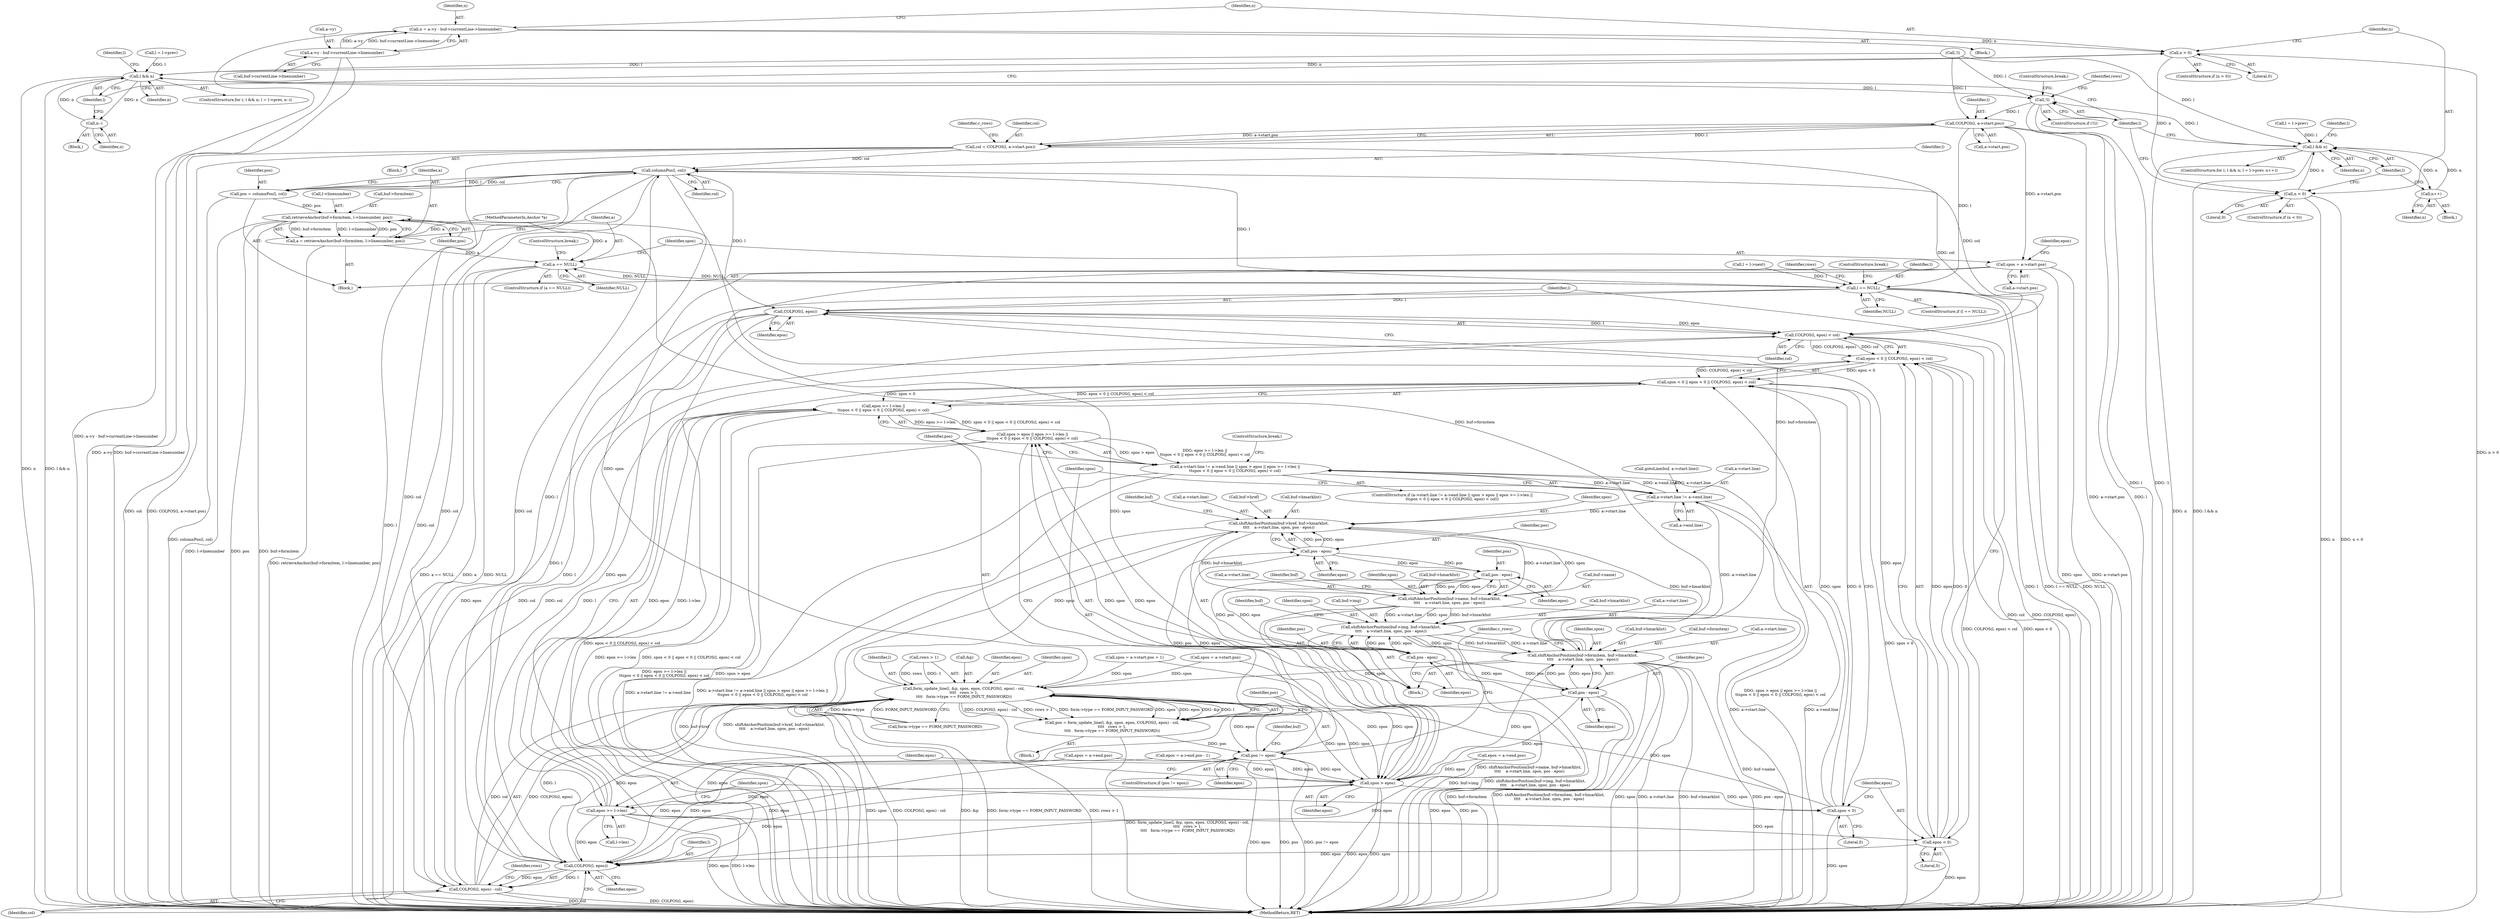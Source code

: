digraph "0_w3m_7fdc83b0364005a0b5ed869230dd81752ba022e8@integer" {
"1000280" [label="(Call,n = a->y - buf->currentLine->linenumber)"];
"1000282" [label="(Call,a->y - buf->currentLine->linenumber)"];
"1000292" [label="(Call,n > 0)"];
"1000296" [label="(Call,l && n)"];
"1000305" [label="(Call,n--)"];
"1000325" [label="(Call,!l)"];
"1000340" [label="(Call,COLPOS(l, a->start.pos))"];
"1000338" [label="(Call,col = COLPOS(l, a->start.pos))"];
"1000375" [label="(Call,columnPos(l, col))"];
"1000373" [label="(Call,pos = columnPos(l, col))"];
"1000380" [label="(Call,retrieveAnchor(buf->formitem, l->linenumber, pos))"];
"1000378" [label="(Call,a = retrieveAnchor(buf->formitem, l->linenumber, pos))"];
"1000389" [label="(Call,a == NULL)"];
"1000364" [label="(Call,l == NULL)"];
"1000439" [label="(Call,COLPOS(l, epos))"];
"1000438" [label="(Call,COLPOS(l, epos) < col)"];
"1000434" [label="(Call,epos < 0 || COLPOS(l, epos) < col)"];
"1000430" [label="(Call,spos < 0 || epos < 0 || COLPOS(l, epos) < col)"];
"1000424" [label="(Call,epos >= l->len ||\n\t\tspos < 0 || epos < 0 || COLPOS(l, epos) < col)"];
"1000420" [label="(Call,spos > epos || epos >= l->len ||\n\t\tspos < 0 || epos < 0 || COLPOS(l, epos) < col)"];
"1000408" [label="(Call,a->start.line != a->end.line || spos > epos || epos >= l->len ||\n\t\tspos < 0 || epos < 0 || COLPOS(l, epos) < col)"];
"1000452" [label="(Call,COLPOS(l, epos) - col)"];
"1000446" [label="(Call,form_update_line(l, &p, spos, epos, COLPOS(l, epos) - col,\n\t\t\t\t   rows > 1,\n\t\t\t\t   form->type == FORM_INPUT_PASSWORD))"];
"1000421" [label="(Call,spos > epos)"];
"1000425" [label="(Call,epos >= l->len)"];
"1000435" [label="(Call,epos < 0)"];
"1000453" [label="(Call,COLPOS(l, epos))"];
"1000431" [label="(Call,spos < 0)"];
"1000444" [label="(Call,pos = form_update_line(l, &p, spos, epos, COLPOS(l, epos) - col,\n\t\t\t\t   rows > 1,\n\t\t\t\t   form->type == FORM_INPUT_PASSWORD))"];
"1000466" [label="(Call,pos != epos)"];
"1000483" [label="(Call,pos - epos)"];
"1000470" [label="(Call,shiftAnchorPosition(buf->href, buf->hmarklist,\n\t\t\t\t    a->start.line, spos, pos - epos))"];
"1000486" [label="(Call,shiftAnchorPosition(buf->name, buf->hmarklist,\n\t\t\t\t    a->start.line, spos, pos - epos))"];
"1000502" [label="(Call,shiftAnchorPosition(buf->img, buf->hmarklist,\n\t\t\t\t    a->start.line, spos, pos - epos))"];
"1000518" [label="(Call,shiftAnchorPosition(buf->formitem, buf->hmarklist,\n\t\t\t\t    a->start.line, spos, pos - epos))"];
"1000409" [label="(Call,a->start.line != a->end.line)"];
"1000499" [label="(Call,pos - epos)"];
"1000515" [label="(Call,pos - epos)"];
"1000531" [label="(Call,pos - epos)"];
"1000393" [label="(Call,spos = a->start.pos)"];
"1000309" [label="(Call,n < 0)"];
"1000313" [label="(Call,l && n)"];
"1000322" [label="(Call,n++)"];
"1000441" [label="(Identifier,epos)"];
"1000530" [label="(Identifier,spos)"];
"1000457" [label="(Call,rows > 1)"];
"1000487" [label="(Call,buf->name)"];
"1000389" [label="(Call,a == NULL)"];
"1000484" [label="(Identifier,pos)"];
"1000520" [label="(Identifier,buf)"];
"1000454" [label="(Identifier,l)"];
"1000293" [label="(Identifier,n)"];
"1000339" [label="(Identifier,col)"];
"1000466" [label="(Call,pos != epos)"];
"1000325" [label="(Call,!l)"];
"1000436" [label="(Identifier,epos)"];
"1000298" [label="(Identifier,n)"];
"1000422" [label="(Identifier,spos)"];
"1000392" [label="(ControlStructure,break;)"];
"1000533" [label="(Identifier,epos)"];
"1000431" [label="(Call,spos < 0)"];
"1000324" [label="(ControlStructure,if (!l))"];
"1000435" [label="(Call,epos < 0)"];
"1000427" [label="(Call,l->len)"];
"1000453" [label="(Call,COLPOS(l, epos))"];
"1000514" [label="(Identifier,spos)"];
"1000448" [label="(Call,&p)"];
"1000296" [label="(Call,l && n)"];
"1000522" [label="(Call,buf->hmarklist)"];
"1000390" [label="(Identifier,a)"];
"1000469" [label="(Block,)"];
"1000315" [label="(Identifier,n)"];
"1000378" [label="(Call,a = retrieveAnchor(buf->formitem, l->linenumber, pos))"];
"1000485" [label="(Identifier,epos)"];
"1000458" [label="(Identifier,rows)"];
"1000444" [label="(Call,pos = form_update_line(l, &p, spos, epos, COLPOS(l, epos) - col,\n\t\t\t\t   rows > 1,\n\t\t\t\t   form->type == FORM_INPUT_PASSWORD))"];
"1000493" [label="(Call,a->start.line)"];
"1000342" [label="(Call,a->start.pos)"];
"1000483" [label="(Call,pos - epos)"];
"1000501" [label="(Identifier,epos)"];
"1000338" [label="(Call,col = COLPOS(l, a->start.pos))"];
"1000460" [label="(Call,form->type == FORM_INPUT_PASSWORD)"];
"1000357" [label="(Call,l = l->next)"];
"1000306" [label="(Identifier,n)"];
"1000388" [label="(ControlStructure,if (a == NULL))"];
"1000500" [label="(Identifier,pos)"];
"1000322" [label="(Call,n++)"];
"1000291" [label="(ControlStructure,if (n > 0))"];
"1000269" [label="(Call,!l)"];
"1000297" [label="(Identifier,l)"];
"1000311" [label="(Literal,0)"];
"1000317" [label="(Call,l = l->prev)"];
"1000381" [label="(Call,buf->formitem)"];
"1000294" [label="(Literal,0)"];
"1000374" [label="(Identifier,pos)"];
"1000432" [label="(Identifier,spos)"];
"1000387" [label="(Identifier,pos)"];
"1000477" [label="(Call,a->start.line)"];
"1000451" [label="(Identifier,epos)"];
"1000518" [label="(Call,shiftAnchorPosition(buf->formitem, buf->hmarklist,\n\t\t\t\t    a->start.line, spos, pos - epos))"];
"1000467" [label="(Identifier,pos)"];
"1000283" [label="(Call,a->y)"];
"1000394" [label="(Identifier,spos)"];
"1000366" [label="(Identifier,NULL)"];
"1000515" [label="(Call,pos - epos)"];
"1000401" [label="(Identifier,epos)"];
"1000312" [label="(ControlStructure,for (; l && n; l = l->prev, n++))"];
"1000450" [label="(Identifier,spos)"];
"1000280" [label="(Call,n = a->y - buf->currentLine->linenumber)"];
"1000301" [label="(Identifier,l)"];
"1000471" [label="(Call,buf->href)"];
"1000499" [label="(Call,pos - epos)"];
"1000370" [label="(Identifier,rows)"];
"1000486" [label="(Call,shiftAnchorPosition(buf->name, buf->hmarklist,\n\t\t\t\t    a->start.line, spos, pos - epos))"];
"1000299" [label="(Block,)"];
"1000376" [label="(Identifier,l)"];
"1000472" [label="(Identifier,buf)"];
"1000318" [label="(Identifier,l)"];
"1000465" [label="(ControlStructure,if (pos != epos))"];
"1000121" [label="(Call,gotoLine(buf, a->start.line))"];
"1000305" [label="(Call,n--)"];
"1000445" [label="(Identifier,pos)"];
"1000439" [label="(Call,COLPOS(l, epos))"];
"1000367" [label="(ControlStructure,break;)"];
"1000314" [label="(Identifier,l)"];
"1000440" [label="(Identifier,l)"];
"1000426" [label="(Identifier,epos)"];
"1000310" [label="(Identifier,n)"];
"1000165" [label="(Call,epos = a->end.pos - 1)"];
"1000468" [label="(Identifier,epos)"];
"1000323" [label="(Identifier,n)"];
"1000519" [label="(Call,buf->formitem)"];
"1000295" [label="(ControlStructure,for (; l && n; l = l->prev, n--))"];
"1000282" [label="(Call,a->y - buf->currentLine->linenumber)"];
"1000286" [label="(Call,buf->currentLine->linenumber)"];
"1000300" [label="(Call,l = l->prev)"];
"1000423" [label="(Identifier,epos)"];
"1000379" [label="(Identifier,a)"];
"1000156" [label="(Call,spos = a->start.pos + 1)"];
"1000363" [label="(ControlStructure,if (l == NULL))"];
"1000420" [label="(Call,spos > epos || epos >= l->len ||\n\t\tspos < 0 || epos < 0 || COLPOS(l, epos) < col)"];
"1000504" [label="(Identifier,buf)"];
"1000281" [label="(Identifier,n)"];
"1000434" [label="(Call,epos < 0 || COLPOS(l, epos) < col)"];
"1000326" [label="(Identifier,l)"];
"1000380" [label="(Call,retrieveAnchor(buf->formitem, l->linenumber, pos))"];
"1000313" [label="(Call,l && n)"];
"1000292" [label="(Call,n > 0)"];
"1000446" [label="(Call,form_update_line(l, &p, spos, epos, COLPOS(l, epos) - col,\n\t\t\t\t   rows > 1,\n\t\t\t\t   form->type == FORM_INPUT_PASSWORD))"];
"1000147" [label="(Call,epos = a->end.pos)"];
"1000503" [label="(Call,buf->img)"];
"1000525" [label="(Call,a->start.line)"];
"1000517" [label="(Identifier,epos)"];
"1000384" [label="(Call,l->linenumber)"];
"1000456" [label="(Identifier,col)"];
"1000470" [label="(Call,shiftAnchorPosition(buf->href, buf->hmarklist,\n\t\t\t\t    a->start.line, spos, pos - epos))"];
"1000308" [label="(ControlStructure,if (n < 0))"];
"1000340" [label="(Call,COLPOS(l, a->start.pos))"];
"1000373" [label="(Call,pos = columnPos(l, col))"];
"1000474" [label="(Call,buf->hmarklist)"];
"1000430" [label="(Call,spos < 0 || epos < 0 || COLPOS(l, epos) < col)"];
"1000506" [label="(Call,buf->hmarklist)"];
"1000372" [label="(Block,)"];
"1000327" [label="(ControlStructure,break;)"];
"1000425" [label="(Call,epos >= l->len)"];
"1000393" [label="(Call,spos = a->start.pos)"];
"1000377" [label="(Identifier,col)"];
"1000452" [label="(Call,COLPOS(l, epos) - col)"];
"1000409" [label="(Call,a->start.line != a->end.line)"];
"1000140" [label="(Call,spos = a->start.pos)"];
"1000316" [label="(Block,)"];
"1000362" [label="(Block,)"];
"1000502" [label="(Call,shiftAnchorPosition(buf->img, buf->hmarklist,\n\t\t\t\t    a->start.line, spos, pos - epos))"];
"1000424" [label="(Call,epos >= l->len ||\n\t\tspos < 0 || epos < 0 || COLPOS(l, epos) < col)"];
"1000443" [label="(ControlStructure,break;)"];
"1000341" [label="(Identifier,l)"];
"1000498" [label="(Identifier,spos)"];
"1000438" [label="(Call,COLPOS(l, epos) < col)"];
"1000482" [label="(Identifier,spos)"];
"1000516" [label="(Identifier,pos)"];
"1000447" [label="(Identifier,l)"];
"1000455" [label="(Identifier,epos)"];
"1000509" [label="(Call,a->start.line)"];
"1000531" [label="(Call,pos - epos)"];
"1000349" [label="(Identifier,c_rows)"];
"1000408" [label="(Call,a->start.line != a->end.line || spos > epos || epos >= l->len ||\n\t\tspos < 0 || epos < 0 || COLPOS(l, epos) < col)"];
"1000532" [label="(Identifier,pos)"];
"1000400" [label="(Call,epos = a->end.pos)"];
"1000437" [label="(Literal,0)"];
"1000356" [label="(Identifier,c_rows)"];
"1000488" [label="(Identifier,buf)"];
"1000364" [label="(Call,l == NULL)"];
"1000395" [label="(Call,a->start.pos)"];
"1000541" [label="(MethodReturn,RET)"];
"1000433" [label="(Literal,0)"];
"1000442" [label="(Identifier,col)"];
"1000410" [label="(Call,a->start.line)"];
"1000407" [label="(ControlStructure,if (a->start.line != a->end.line || spos > epos || epos >= l->len ||\n\t\tspos < 0 || epos < 0 || COLPOS(l, epos) < col))"];
"1000391" [label="(Identifier,NULL)"];
"1000490" [label="(Call,buf->hmarklist)"];
"1000415" [label="(Call,a->end.line)"];
"1000421" [label="(Call,spos > epos)"];
"1000329" [label="(Identifier,rows)"];
"1000365" [label="(Identifier,l)"];
"1000178" [label="(Block,)"];
"1000375" [label="(Call,columnPos(l, col))"];
"1000278" [label="(Block,)"];
"1000101" [label="(MethodParameterIn,Anchor *a)"];
"1000309" [label="(Call,n < 0)"];
"1000280" -> "1000278"  [label="AST: "];
"1000280" -> "1000282"  [label="CFG: "];
"1000281" -> "1000280"  [label="AST: "];
"1000282" -> "1000280"  [label="AST: "];
"1000293" -> "1000280"  [label="CFG: "];
"1000280" -> "1000541"  [label="DDG: a->y - buf->currentLine->linenumber"];
"1000282" -> "1000280"  [label="DDG: a->y"];
"1000282" -> "1000280"  [label="DDG: buf->currentLine->linenumber"];
"1000280" -> "1000292"  [label="DDG: n"];
"1000282" -> "1000286"  [label="CFG: "];
"1000283" -> "1000282"  [label="AST: "];
"1000286" -> "1000282"  [label="AST: "];
"1000282" -> "1000541"  [label="DDG: buf->currentLine->linenumber"];
"1000282" -> "1000541"  [label="DDG: a->y"];
"1000292" -> "1000291"  [label="AST: "];
"1000292" -> "1000294"  [label="CFG: "];
"1000293" -> "1000292"  [label="AST: "];
"1000294" -> "1000292"  [label="AST: "];
"1000297" -> "1000292"  [label="CFG: "];
"1000310" -> "1000292"  [label="CFG: "];
"1000292" -> "1000541"  [label="DDG: n > 0"];
"1000292" -> "1000296"  [label="DDG: n"];
"1000292" -> "1000309"  [label="DDG: n"];
"1000296" -> "1000295"  [label="AST: "];
"1000296" -> "1000297"  [label="CFG: "];
"1000296" -> "1000298"  [label="CFG: "];
"1000297" -> "1000296"  [label="AST: "];
"1000298" -> "1000296"  [label="AST: "];
"1000301" -> "1000296"  [label="CFG: "];
"1000326" -> "1000296"  [label="CFG: "];
"1000296" -> "1000541"  [label="DDG: n"];
"1000296" -> "1000541"  [label="DDG: l && n"];
"1000300" -> "1000296"  [label="DDG: l"];
"1000269" -> "1000296"  [label="DDG: l"];
"1000305" -> "1000296"  [label="DDG: n"];
"1000296" -> "1000305"  [label="DDG: n"];
"1000296" -> "1000325"  [label="DDG: l"];
"1000305" -> "1000299"  [label="AST: "];
"1000305" -> "1000306"  [label="CFG: "];
"1000306" -> "1000305"  [label="AST: "];
"1000297" -> "1000305"  [label="CFG: "];
"1000325" -> "1000324"  [label="AST: "];
"1000325" -> "1000326"  [label="CFG: "];
"1000326" -> "1000325"  [label="AST: "];
"1000327" -> "1000325"  [label="CFG: "];
"1000329" -> "1000325"  [label="CFG: "];
"1000325" -> "1000541"  [label="DDG: l"];
"1000325" -> "1000541"  [label="DDG: !l"];
"1000269" -> "1000325"  [label="DDG: l"];
"1000313" -> "1000325"  [label="DDG: l"];
"1000325" -> "1000340"  [label="DDG: l"];
"1000340" -> "1000338"  [label="AST: "];
"1000340" -> "1000342"  [label="CFG: "];
"1000341" -> "1000340"  [label="AST: "];
"1000342" -> "1000340"  [label="AST: "];
"1000338" -> "1000340"  [label="CFG: "];
"1000340" -> "1000541"  [label="DDG: a->start.pos"];
"1000340" -> "1000541"  [label="DDG: l"];
"1000340" -> "1000338"  [label="DDG: l"];
"1000340" -> "1000338"  [label="DDG: a->start.pos"];
"1000269" -> "1000340"  [label="DDG: l"];
"1000340" -> "1000364"  [label="DDG: l"];
"1000340" -> "1000393"  [label="DDG: a->start.pos"];
"1000338" -> "1000178"  [label="AST: "];
"1000339" -> "1000338"  [label="AST: "];
"1000349" -> "1000338"  [label="CFG: "];
"1000338" -> "1000541"  [label="DDG: col"];
"1000338" -> "1000541"  [label="DDG: COLPOS(l, a->start.pos)"];
"1000338" -> "1000375"  [label="DDG: col"];
"1000338" -> "1000438"  [label="DDG: col"];
"1000338" -> "1000452"  [label="DDG: col"];
"1000375" -> "1000373"  [label="AST: "];
"1000375" -> "1000377"  [label="CFG: "];
"1000376" -> "1000375"  [label="AST: "];
"1000377" -> "1000375"  [label="AST: "];
"1000373" -> "1000375"  [label="CFG: "];
"1000375" -> "1000541"  [label="DDG: l"];
"1000375" -> "1000541"  [label="DDG: col"];
"1000375" -> "1000373"  [label="DDG: l"];
"1000375" -> "1000373"  [label="DDG: col"];
"1000364" -> "1000375"  [label="DDG: l"];
"1000452" -> "1000375"  [label="DDG: col"];
"1000375" -> "1000439"  [label="DDG: l"];
"1000375" -> "1000438"  [label="DDG: col"];
"1000375" -> "1000453"  [label="DDG: l"];
"1000375" -> "1000452"  [label="DDG: col"];
"1000373" -> "1000372"  [label="AST: "];
"1000374" -> "1000373"  [label="AST: "];
"1000379" -> "1000373"  [label="CFG: "];
"1000373" -> "1000541"  [label="DDG: columnPos(l, col)"];
"1000373" -> "1000380"  [label="DDG: pos"];
"1000380" -> "1000378"  [label="AST: "];
"1000380" -> "1000387"  [label="CFG: "];
"1000381" -> "1000380"  [label="AST: "];
"1000384" -> "1000380"  [label="AST: "];
"1000387" -> "1000380"  [label="AST: "];
"1000378" -> "1000380"  [label="CFG: "];
"1000380" -> "1000541"  [label="DDG: l->linenumber"];
"1000380" -> "1000541"  [label="DDG: pos"];
"1000380" -> "1000541"  [label="DDG: buf->formitem"];
"1000380" -> "1000378"  [label="DDG: buf->formitem"];
"1000380" -> "1000378"  [label="DDG: l->linenumber"];
"1000380" -> "1000378"  [label="DDG: pos"];
"1000518" -> "1000380"  [label="DDG: buf->formitem"];
"1000380" -> "1000518"  [label="DDG: buf->formitem"];
"1000378" -> "1000372"  [label="AST: "];
"1000379" -> "1000378"  [label="AST: "];
"1000390" -> "1000378"  [label="CFG: "];
"1000378" -> "1000541"  [label="DDG: retrieveAnchor(buf->formitem, l->linenumber, pos)"];
"1000101" -> "1000378"  [label="DDG: a"];
"1000378" -> "1000389"  [label="DDG: a"];
"1000389" -> "1000388"  [label="AST: "];
"1000389" -> "1000391"  [label="CFG: "];
"1000390" -> "1000389"  [label="AST: "];
"1000391" -> "1000389"  [label="AST: "];
"1000392" -> "1000389"  [label="CFG: "];
"1000394" -> "1000389"  [label="CFG: "];
"1000389" -> "1000541"  [label="DDG: a == NULL"];
"1000389" -> "1000541"  [label="DDG: a"];
"1000389" -> "1000541"  [label="DDG: NULL"];
"1000389" -> "1000364"  [label="DDG: NULL"];
"1000101" -> "1000389"  [label="DDG: a"];
"1000364" -> "1000389"  [label="DDG: NULL"];
"1000364" -> "1000363"  [label="AST: "];
"1000364" -> "1000366"  [label="CFG: "];
"1000365" -> "1000364"  [label="AST: "];
"1000366" -> "1000364"  [label="AST: "];
"1000367" -> "1000364"  [label="CFG: "];
"1000370" -> "1000364"  [label="CFG: "];
"1000364" -> "1000541"  [label="DDG: l"];
"1000364" -> "1000541"  [label="DDG: l == NULL"];
"1000364" -> "1000541"  [label="DDG: NULL"];
"1000357" -> "1000364"  [label="DDG: l"];
"1000364" -> "1000439"  [label="DDG: l"];
"1000364" -> "1000453"  [label="DDG: l"];
"1000439" -> "1000438"  [label="AST: "];
"1000439" -> "1000441"  [label="CFG: "];
"1000440" -> "1000439"  [label="AST: "];
"1000441" -> "1000439"  [label="AST: "];
"1000442" -> "1000439"  [label="CFG: "];
"1000439" -> "1000541"  [label="DDG: l"];
"1000439" -> "1000541"  [label="DDG: epos"];
"1000439" -> "1000438"  [label="DDG: l"];
"1000439" -> "1000438"  [label="DDG: epos"];
"1000435" -> "1000439"  [label="DDG: epos"];
"1000439" -> "1000453"  [label="DDG: l"];
"1000439" -> "1000453"  [label="DDG: epos"];
"1000438" -> "1000434"  [label="AST: "];
"1000438" -> "1000442"  [label="CFG: "];
"1000442" -> "1000438"  [label="AST: "];
"1000434" -> "1000438"  [label="CFG: "];
"1000438" -> "1000541"  [label="DDG: col"];
"1000438" -> "1000541"  [label="DDG: COLPOS(l, epos)"];
"1000438" -> "1000434"  [label="DDG: COLPOS(l, epos)"];
"1000438" -> "1000434"  [label="DDG: col"];
"1000452" -> "1000438"  [label="DDG: col"];
"1000438" -> "1000452"  [label="DDG: col"];
"1000434" -> "1000430"  [label="AST: "];
"1000434" -> "1000435"  [label="CFG: "];
"1000435" -> "1000434"  [label="AST: "];
"1000430" -> "1000434"  [label="CFG: "];
"1000434" -> "1000541"  [label="DDG: COLPOS(l, epos) < col"];
"1000434" -> "1000541"  [label="DDG: epos < 0"];
"1000434" -> "1000430"  [label="DDG: epos < 0"];
"1000434" -> "1000430"  [label="DDG: COLPOS(l, epos) < col"];
"1000435" -> "1000434"  [label="DDG: epos"];
"1000435" -> "1000434"  [label="DDG: 0"];
"1000430" -> "1000424"  [label="AST: "];
"1000430" -> "1000431"  [label="CFG: "];
"1000431" -> "1000430"  [label="AST: "];
"1000424" -> "1000430"  [label="CFG: "];
"1000430" -> "1000541"  [label="DDG: epos < 0 || COLPOS(l, epos) < col"];
"1000430" -> "1000541"  [label="DDG: spos < 0"];
"1000430" -> "1000424"  [label="DDG: spos < 0"];
"1000430" -> "1000424"  [label="DDG: epos < 0 || COLPOS(l, epos) < col"];
"1000431" -> "1000430"  [label="DDG: spos"];
"1000431" -> "1000430"  [label="DDG: 0"];
"1000424" -> "1000420"  [label="AST: "];
"1000424" -> "1000425"  [label="CFG: "];
"1000425" -> "1000424"  [label="AST: "];
"1000420" -> "1000424"  [label="CFG: "];
"1000424" -> "1000541"  [label="DDG: epos >= l->len"];
"1000424" -> "1000541"  [label="DDG: spos < 0 || epos < 0 || COLPOS(l, epos) < col"];
"1000424" -> "1000420"  [label="DDG: epos >= l->len"];
"1000424" -> "1000420"  [label="DDG: spos < 0 || epos < 0 || COLPOS(l, epos) < col"];
"1000425" -> "1000424"  [label="DDG: epos"];
"1000425" -> "1000424"  [label="DDG: l->len"];
"1000420" -> "1000408"  [label="AST: "];
"1000420" -> "1000421"  [label="CFG: "];
"1000421" -> "1000420"  [label="AST: "];
"1000408" -> "1000420"  [label="CFG: "];
"1000420" -> "1000541"  [label="DDG: epos >= l->len ||\n\t\tspos < 0 || epos < 0 || COLPOS(l, epos) < col"];
"1000420" -> "1000541"  [label="DDG: spos > epos"];
"1000420" -> "1000408"  [label="DDG: spos > epos"];
"1000420" -> "1000408"  [label="DDG: epos >= l->len ||\n\t\tspos < 0 || epos < 0 || COLPOS(l, epos) < col"];
"1000421" -> "1000420"  [label="DDG: spos"];
"1000421" -> "1000420"  [label="DDG: epos"];
"1000408" -> "1000407"  [label="AST: "];
"1000408" -> "1000409"  [label="CFG: "];
"1000409" -> "1000408"  [label="AST: "];
"1000443" -> "1000408"  [label="CFG: "];
"1000445" -> "1000408"  [label="CFG: "];
"1000408" -> "1000541"  [label="DDG: a->start.line != a->end.line"];
"1000408" -> "1000541"  [label="DDG: a->start.line != a->end.line || spos > epos || epos >= l->len ||\n\t\tspos < 0 || epos < 0 || COLPOS(l, epos) < col"];
"1000408" -> "1000541"  [label="DDG: spos > epos || epos >= l->len ||\n\t\tspos < 0 || epos < 0 || COLPOS(l, epos) < col"];
"1000409" -> "1000408"  [label="DDG: a->start.line"];
"1000409" -> "1000408"  [label="DDG: a->end.line"];
"1000452" -> "1000446"  [label="AST: "];
"1000452" -> "1000456"  [label="CFG: "];
"1000453" -> "1000452"  [label="AST: "];
"1000456" -> "1000452"  [label="AST: "];
"1000458" -> "1000452"  [label="CFG: "];
"1000452" -> "1000541"  [label="DDG: COLPOS(l, epos)"];
"1000452" -> "1000541"  [label="DDG: col"];
"1000452" -> "1000446"  [label="DDG: COLPOS(l, epos)"];
"1000452" -> "1000446"  [label="DDG: col"];
"1000453" -> "1000452"  [label="DDG: l"];
"1000453" -> "1000452"  [label="DDG: epos"];
"1000446" -> "1000444"  [label="AST: "];
"1000446" -> "1000460"  [label="CFG: "];
"1000447" -> "1000446"  [label="AST: "];
"1000448" -> "1000446"  [label="AST: "];
"1000450" -> "1000446"  [label="AST: "];
"1000451" -> "1000446"  [label="AST: "];
"1000457" -> "1000446"  [label="AST: "];
"1000460" -> "1000446"  [label="AST: "];
"1000444" -> "1000446"  [label="CFG: "];
"1000446" -> "1000541"  [label="DDG: form->type == FORM_INPUT_PASSWORD"];
"1000446" -> "1000541"  [label="DDG: rows > 1"];
"1000446" -> "1000541"  [label="DDG: spos"];
"1000446" -> "1000541"  [label="DDG: COLPOS(l, epos) - col"];
"1000446" -> "1000541"  [label="DDG: &p"];
"1000446" -> "1000421"  [label="DDG: spos"];
"1000446" -> "1000444"  [label="DDG: COLPOS(l, epos) - col"];
"1000446" -> "1000444"  [label="DDG: rows > 1"];
"1000446" -> "1000444"  [label="DDG: form->type == FORM_INPUT_PASSWORD"];
"1000446" -> "1000444"  [label="DDG: spos"];
"1000446" -> "1000444"  [label="DDG: epos"];
"1000446" -> "1000444"  [label="DDG: &p"];
"1000446" -> "1000444"  [label="DDG: l"];
"1000453" -> "1000446"  [label="DDG: l"];
"1000453" -> "1000446"  [label="DDG: epos"];
"1000393" -> "1000446"  [label="DDG: spos"];
"1000156" -> "1000446"  [label="DDG: spos"];
"1000140" -> "1000446"  [label="DDG: spos"];
"1000421" -> "1000446"  [label="DDG: spos"];
"1000518" -> "1000446"  [label="DDG: spos"];
"1000431" -> "1000446"  [label="DDG: spos"];
"1000457" -> "1000446"  [label="DDG: rows"];
"1000457" -> "1000446"  [label="DDG: 1"];
"1000460" -> "1000446"  [label="DDG: form->type"];
"1000460" -> "1000446"  [label="DDG: FORM_INPUT_PASSWORD"];
"1000446" -> "1000466"  [label="DDG: epos"];
"1000446" -> "1000470"  [label="DDG: spos"];
"1000421" -> "1000423"  [label="CFG: "];
"1000422" -> "1000421"  [label="AST: "];
"1000423" -> "1000421"  [label="AST: "];
"1000426" -> "1000421"  [label="CFG: "];
"1000421" -> "1000541"  [label="DDG: epos"];
"1000421" -> "1000541"  [label="DDG: spos"];
"1000393" -> "1000421"  [label="DDG: spos"];
"1000156" -> "1000421"  [label="DDG: spos"];
"1000140" -> "1000421"  [label="DDG: spos"];
"1000518" -> "1000421"  [label="DDG: spos"];
"1000531" -> "1000421"  [label="DDG: epos"];
"1000466" -> "1000421"  [label="DDG: epos"];
"1000400" -> "1000421"  [label="DDG: epos"];
"1000165" -> "1000421"  [label="DDG: epos"];
"1000147" -> "1000421"  [label="DDG: epos"];
"1000421" -> "1000425"  [label="DDG: epos"];
"1000421" -> "1000431"  [label="DDG: spos"];
"1000421" -> "1000453"  [label="DDG: epos"];
"1000425" -> "1000427"  [label="CFG: "];
"1000426" -> "1000425"  [label="AST: "];
"1000427" -> "1000425"  [label="AST: "];
"1000432" -> "1000425"  [label="CFG: "];
"1000425" -> "1000541"  [label="DDG: l->len"];
"1000425" -> "1000541"  [label="DDG: epos"];
"1000425" -> "1000435"  [label="DDG: epos"];
"1000425" -> "1000453"  [label="DDG: epos"];
"1000435" -> "1000437"  [label="CFG: "];
"1000436" -> "1000435"  [label="AST: "];
"1000437" -> "1000435"  [label="AST: "];
"1000440" -> "1000435"  [label="CFG: "];
"1000435" -> "1000541"  [label="DDG: epos"];
"1000435" -> "1000453"  [label="DDG: epos"];
"1000453" -> "1000455"  [label="CFG: "];
"1000454" -> "1000453"  [label="AST: "];
"1000455" -> "1000453"  [label="AST: "];
"1000456" -> "1000453"  [label="CFG: "];
"1000531" -> "1000453"  [label="DDG: epos"];
"1000466" -> "1000453"  [label="DDG: epos"];
"1000400" -> "1000453"  [label="DDG: epos"];
"1000165" -> "1000453"  [label="DDG: epos"];
"1000147" -> "1000453"  [label="DDG: epos"];
"1000431" -> "1000433"  [label="CFG: "];
"1000432" -> "1000431"  [label="AST: "];
"1000433" -> "1000431"  [label="AST: "];
"1000436" -> "1000431"  [label="CFG: "];
"1000431" -> "1000541"  [label="DDG: spos"];
"1000444" -> "1000362"  [label="AST: "];
"1000445" -> "1000444"  [label="AST: "];
"1000467" -> "1000444"  [label="CFG: "];
"1000444" -> "1000541"  [label="DDG: form_update_line(l, &p, spos, epos, COLPOS(l, epos) - col,\n\t\t\t\t   rows > 1,\n\t\t\t\t   form->type == FORM_INPUT_PASSWORD)"];
"1000444" -> "1000466"  [label="DDG: pos"];
"1000466" -> "1000465"  [label="AST: "];
"1000466" -> "1000468"  [label="CFG: "];
"1000467" -> "1000466"  [label="AST: "];
"1000468" -> "1000466"  [label="AST: "];
"1000472" -> "1000466"  [label="CFG: "];
"1000356" -> "1000466"  [label="CFG: "];
"1000466" -> "1000541"  [label="DDG: epos"];
"1000466" -> "1000541"  [label="DDG: pos"];
"1000466" -> "1000541"  [label="DDG: pos != epos"];
"1000466" -> "1000483"  [label="DDG: pos"];
"1000466" -> "1000483"  [label="DDG: epos"];
"1000483" -> "1000470"  [label="AST: "];
"1000483" -> "1000485"  [label="CFG: "];
"1000484" -> "1000483"  [label="AST: "];
"1000485" -> "1000483"  [label="AST: "];
"1000470" -> "1000483"  [label="CFG: "];
"1000483" -> "1000470"  [label="DDG: pos"];
"1000483" -> "1000470"  [label="DDG: epos"];
"1000483" -> "1000499"  [label="DDG: pos"];
"1000483" -> "1000499"  [label="DDG: epos"];
"1000470" -> "1000469"  [label="AST: "];
"1000471" -> "1000470"  [label="AST: "];
"1000474" -> "1000470"  [label="AST: "];
"1000477" -> "1000470"  [label="AST: "];
"1000482" -> "1000470"  [label="AST: "];
"1000488" -> "1000470"  [label="CFG: "];
"1000470" -> "1000541"  [label="DDG: buf->href"];
"1000470" -> "1000541"  [label="DDG: shiftAnchorPosition(buf->href, buf->hmarklist,\n\t\t\t\t    a->start.line, spos, pos - epos)"];
"1000518" -> "1000470"  [label="DDG: buf->hmarklist"];
"1000409" -> "1000470"  [label="DDG: a->start.line"];
"1000470" -> "1000486"  [label="DDG: buf->hmarklist"];
"1000470" -> "1000486"  [label="DDG: a->start.line"];
"1000470" -> "1000486"  [label="DDG: spos"];
"1000486" -> "1000469"  [label="AST: "];
"1000486" -> "1000499"  [label="CFG: "];
"1000487" -> "1000486"  [label="AST: "];
"1000490" -> "1000486"  [label="AST: "];
"1000493" -> "1000486"  [label="AST: "];
"1000498" -> "1000486"  [label="AST: "];
"1000499" -> "1000486"  [label="AST: "];
"1000504" -> "1000486"  [label="CFG: "];
"1000486" -> "1000541"  [label="DDG: shiftAnchorPosition(buf->name, buf->hmarklist,\n\t\t\t\t    a->start.line, spos, pos - epos)"];
"1000486" -> "1000541"  [label="DDG: buf->name"];
"1000499" -> "1000486"  [label="DDG: pos"];
"1000499" -> "1000486"  [label="DDG: epos"];
"1000486" -> "1000502"  [label="DDG: buf->hmarklist"];
"1000486" -> "1000502"  [label="DDG: a->start.line"];
"1000486" -> "1000502"  [label="DDG: spos"];
"1000502" -> "1000469"  [label="AST: "];
"1000502" -> "1000515"  [label="CFG: "];
"1000503" -> "1000502"  [label="AST: "];
"1000506" -> "1000502"  [label="AST: "];
"1000509" -> "1000502"  [label="AST: "];
"1000514" -> "1000502"  [label="AST: "];
"1000515" -> "1000502"  [label="AST: "];
"1000520" -> "1000502"  [label="CFG: "];
"1000502" -> "1000541"  [label="DDG: buf->img"];
"1000502" -> "1000541"  [label="DDG: shiftAnchorPosition(buf->img, buf->hmarklist,\n\t\t\t\t    a->start.line, spos, pos - epos)"];
"1000515" -> "1000502"  [label="DDG: pos"];
"1000515" -> "1000502"  [label="DDG: epos"];
"1000502" -> "1000518"  [label="DDG: buf->hmarklist"];
"1000502" -> "1000518"  [label="DDG: a->start.line"];
"1000502" -> "1000518"  [label="DDG: spos"];
"1000518" -> "1000469"  [label="AST: "];
"1000518" -> "1000531"  [label="CFG: "];
"1000519" -> "1000518"  [label="AST: "];
"1000522" -> "1000518"  [label="AST: "];
"1000525" -> "1000518"  [label="AST: "];
"1000530" -> "1000518"  [label="AST: "];
"1000531" -> "1000518"  [label="AST: "];
"1000356" -> "1000518"  [label="CFG: "];
"1000518" -> "1000541"  [label="DDG: a->start.line"];
"1000518" -> "1000541"  [label="DDG: buf->hmarklist"];
"1000518" -> "1000541"  [label="DDG: pos - epos"];
"1000518" -> "1000541"  [label="DDG: buf->formitem"];
"1000518" -> "1000541"  [label="DDG: shiftAnchorPosition(buf->formitem, buf->hmarklist,\n\t\t\t\t    a->start.line, spos, pos - epos)"];
"1000518" -> "1000541"  [label="DDG: spos"];
"1000518" -> "1000409"  [label="DDG: a->start.line"];
"1000531" -> "1000518"  [label="DDG: pos"];
"1000531" -> "1000518"  [label="DDG: epos"];
"1000409" -> "1000415"  [label="CFG: "];
"1000410" -> "1000409"  [label="AST: "];
"1000415" -> "1000409"  [label="AST: "];
"1000422" -> "1000409"  [label="CFG: "];
"1000409" -> "1000541"  [label="DDG: a->start.line"];
"1000409" -> "1000541"  [label="DDG: a->end.line"];
"1000121" -> "1000409"  [label="DDG: a->start.line"];
"1000499" -> "1000501"  [label="CFG: "];
"1000500" -> "1000499"  [label="AST: "];
"1000501" -> "1000499"  [label="AST: "];
"1000499" -> "1000515"  [label="DDG: pos"];
"1000499" -> "1000515"  [label="DDG: epos"];
"1000515" -> "1000517"  [label="CFG: "];
"1000516" -> "1000515"  [label="AST: "];
"1000517" -> "1000515"  [label="AST: "];
"1000515" -> "1000531"  [label="DDG: pos"];
"1000515" -> "1000531"  [label="DDG: epos"];
"1000531" -> "1000533"  [label="CFG: "];
"1000532" -> "1000531"  [label="AST: "];
"1000533" -> "1000531"  [label="AST: "];
"1000531" -> "1000541"  [label="DDG: epos"];
"1000531" -> "1000541"  [label="DDG: pos"];
"1000393" -> "1000372"  [label="AST: "];
"1000393" -> "1000395"  [label="CFG: "];
"1000394" -> "1000393"  [label="AST: "];
"1000395" -> "1000393"  [label="AST: "];
"1000401" -> "1000393"  [label="CFG: "];
"1000393" -> "1000541"  [label="DDG: spos"];
"1000393" -> "1000541"  [label="DDG: a->start.pos"];
"1000309" -> "1000308"  [label="AST: "];
"1000309" -> "1000311"  [label="CFG: "];
"1000310" -> "1000309"  [label="AST: "];
"1000311" -> "1000309"  [label="AST: "];
"1000314" -> "1000309"  [label="CFG: "];
"1000326" -> "1000309"  [label="CFG: "];
"1000309" -> "1000541"  [label="DDG: n"];
"1000309" -> "1000541"  [label="DDG: n < 0"];
"1000309" -> "1000313"  [label="DDG: n"];
"1000313" -> "1000312"  [label="AST: "];
"1000313" -> "1000314"  [label="CFG: "];
"1000313" -> "1000315"  [label="CFG: "];
"1000314" -> "1000313"  [label="AST: "];
"1000315" -> "1000313"  [label="AST: "];
"1000318" -> "1000313"  [label="CFG: "];
"1000326" -> "1000313"  [label="CFG: "];
"1000313" -> "1000541"  [label="DDG: n"];
"1000313" -> "1000541"  [label="DDG: l && n"];
"1000317" -> "1000313"  [label="DDG: l"];
"1000269" -> "1000313"  [label="DDG: l"];
"1000322" -> "1000313"  [label="DDG: n"];
"1000313" -> "1000322"  [label="DDG: n"];
"1000322" -> "1000316"  [label="AST: "];
"1000322" -> "1000323"  [label="CFG: "];
"1000323" -> "1000322"  [label="AST: "];
"1000314" -> "1000322"  [label="CFG: "];
}
